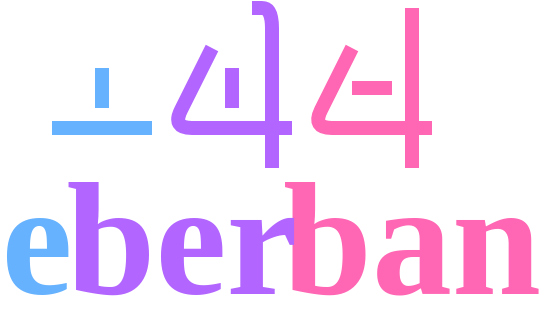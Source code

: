 <mxfile version="13.3.1" type="device" pages="2"><diagram name="long" id="2bqLPcFEiWsmac07kQbq"><mxGraphModel dx="749" dy="599" grid="1" gridSize="5" guides="0" tooltips="1" connect="0" arrows="0" fold="1" page="0" pageScale="1" pageWidth="850" pageHeight="1100" background="none" math="0" shadow="0" extFonts="Rajdhani^https://fonts.googleapis.com/css?family=Rajdhani"><root><mxCell id="RlufTSWeWx0UpjPHfSFb-0"/><mxCell id="RlufTSWeWx0UpjPHfSFb-1" parent="RlufTSWeWx0UpjPHfSFb-0"/><mxCell id="e7PtP8pCDyT8v4LV35DG-0" value="e" style="text;html=1;strokeColor=none;fillColor=none;align=center;verticalAlign=middle;whiteSpace=wrap;rounded=0;fontFamily=Rajdhani;fontSize=80;fontStyle=1;spacingBottom=0;labelBorderColor=none;fontColor=#66B2FF;" parent="RlufTSWeWx0UpjPHfSFb-1" vertex="1"><mxGeometry x="350" y="280" width="35" height="50" as="geometry"/></mxCell><mxCell id="e7PtP8pCDyT8v4LV35DG-6" value="ban" style="text;html=1;strokeColor=none;fillColor=none;align=center;verticalAlign=middle;whiteSpace=wrap;rounded=0;fontFamily=Rajdhani;fontSize=80;fontStyle=1;spacingBottom=0;labelBorderColor=none;fontColor=#FF66B3;" parent="RlufTSWeWx0UpjPHfSFb-1" vertex="1"><mxGeometry x="510" y="280" width="90" height="50" as="geometry"/></mxCell><mxCell id="_iZrnR4Oyr_qLgfukFBI-2" value="ber" style="text;html=1;strokeColor=none;fillColor=none;align=center;verticalAlign=middle;whiteSpace=wrap;rounded=0;fontFamily=Rajdhani;fontSize=80;fontStyle=1;spacingBottom=0;labelBorderColor=none;fontColor=#B266FF;" parent="RlufTSWeWx0UpjPHfSFb-1" vertex="1"><mxGeometry x="405" y="280" width="70" height="50" as="geometry"/></mxCell><mxCell id="A6bUahSPiG_Mu_mx8nb9-0" style="edgeStyle=none;rounded=0;orthogonalLoop=1;jettySize=auto;html=1;startArrow=none;startFill=0;startSize=5;endArrow=none;endFill=0;endSize=0;targetPerimeterSpacing=0;strokeWidth=7;fontFamily=Rajdhani;fontSize=50;strokeColor=#66B2FF;" edge="1" parent="RlufTSWeWx0UpjPHfSFb-1"><mxGeometry relative="1" as="geometry"><mxPoint x="425" y="250" as="sourcePoint"/><mxPoint x="375" y="250" as="targetPoint"/></mxGeometry></mxCell><mxCell id="A6bUahSPiG_Mu_mx8nb9-1" style="edgeStyle=none;rounded=0;orthogonalLoop=1;jettySize=auto;html=1;startArrow=none;startFill=0;startSize=5;endArrow=none;endFill=0;endSize=0;targetPerimeterSpacing=0;strokeWidth=7;fontFamily=Rajdhani;fontSize=50;strokeColor=#66B2FF;" edge="1" parent="RlufTSWeWx0UpjPHfSFb-1"><mxGeometry relative="1" as="geometry"><mxPoint x="400" y="240" as="targetPoint"/><Array as="points"/><mxPoint x="400" y="220" as="sourcePoint"/></mxGeometry></mxCell><mxCell id="A6bUahSPiG_Mu_mx8nb9-2" style="edgeStyle=none;rounded=1;orthogonalLoop=1;jettySize=auto;html=1;startArrow=none;startFill=0;startSize=5;endArrow=none;endFill=0;endSize=0;targetPerimeterSpacing=0;strokeWidth=7;fontFamily=Rajdhani;fontSize=50;strokeColor=#B266FF;" edge="1" parent="RlufTSWeWx0UpjPHfSFb-1"><mxGeometry relative="1" as="geometry"><mxPoint x="495" y="250" as="targetPoint"/><Array as="points"><mxPoint x="435" y="250"/></Array><mxPoint x="455" y="210" as="sourcePoint"/></mxGeometry></mxCell><mxCell id="A6bUahSPiG_Mu_mx8nb9-3" style="edgeStyle=none;rounded=0;orthogonalLoop=1;jettySize=auto;html=1;startArrow=none;startFill=0;startSize=5;endArrow=none;endFill=0;endSize=0;targetPerimeterSpacing=0;strokeWidth=7;fontFamily=Rajdhani;fontSize=50;strokeColor=#B266FF;" edge="1" parent="RlufTSWeWx0UpjPHfSFb-1"><mxGeometry relative="1" as="geometry"><mxPoint x="465" y="240" as="targetPoint"/><Array as="points"/><mxPoint x="465" y="220" as="sourcePoint"/></mxGeometry></mxCell><mxCell id="A6bUahSPiG_Mu_mx8nb9-4" style="edgeStyle=none;rounded=1;orthogonalLoop=1;jettySize=auto;html=1;startArrow=none;startFill=0;startSize=5;endArrow=none;endFill=0;endSize=0;targetPerimeterSpacing=0;strokeWidth=7;fontFamily=Rajdhani;fontSize=50;strokeColor=#B266FF;" edge="1" parent="RlufTSWeWx0UpjPHfSFb-1"><mxGeometry relative="1" as="geometry"><mxPoint x="485" y="270" as="targetPoint"/><Array as="points"><mxPoint x="485" y="190"/></Array><mxPoint x="475" y="190" as="sourcePoint"/></mxGeometry></mxCell><mxCell id="A6bUahSPiG_Mu_mx8nb9-5" style="edgeStyle=none;rounded=1;orthogonalLoop=1;jettySize=auto;html=1;startArrow=none;startFill=0;startSize=5;endArrow=none;endFill=0;endSize=0;targetPerimeterSpacing=0;strokeWidth=7;fontFamily=Rajdhani;fontSize=50;strokeColor=#FF66B3;" edge="1" parent="RlufTSWeWx0UpjPHfSFb-1"><mxGeometry relative="1" as="geometry"><mxPoint x="565" y="250" as="targetPoint"/><Array as="points"><mxPoint x="505" y="250"/></Array><mxPoint x="525" y="210" as="sourcePoint"/></mxGeometry></mxCell><mxCell id="A6bUahSPiG_Mu_mx8nb9-6" style="edgeStyle=none;rounded=0;orthogonalLoop=1;jettySize=auto;html=1;startArrow=none;startFill=0;startSize=5;endArrow=none;endFill=0;endSize=0;targetPerimeterSpacing=0;strokeWidth=7;fontFamily=Rajdhani;fontSize=50;strokeColor=#FF66B3;" edge="1" parent="RlufTSWeWx0UpjPHfSFb-1"><mxGeometry relative="1" as="geometry"><mxPoint x="545" y="230" as="targetPoint"/><Array as="points"/><mxPoint x="525" y="230" as="sourcePoint"/></mxGeometry></mxCell><mxCell id="A6bUahSPiG_Mu_mx8nb9-7" style="edgeStyle=none;rounded=0;orthogonalLoop=1;jettySize=auto;html=1;startArrow=none;startFill=0;startSize=5;endArrow=none;endFill=0;endSize=0;targetPerimeterSpacing=0;strokeWidth=7;fontFamily=Rajdhani;fontSize=50;strokeColor=#FF66B3;" edge="1" parent="RlufTSWeWx0UpjPHfSFb-1"><mxGeometry relative="1" as="geometry"><mxPoint x="555" y="270" as="targetPoint"/><Array as="points"/><mxPoint x="555" y="190" as="sourcePoint"/></mxGeometry></mxCell></root></mxGraphModel></diagram><diagram name="square" id="XD_FOVkh027whyAEmq7z"><mxGraphModel dx="749" dy="599" grid="1" gridSize="5" guides="0" tooltips="1" connect="0" arrows="0" fold="1" page="0" pageScale="1" pageWidth="850" pageHeight="1100" background="none" math="0" shadow="0" extFonts="Rajdhani^https://fonts.googleapis.com/css?family=Rajdhani"><root><mxCell id="LCGQbAdWD-Ptp7EpXu31-0"/><mxCell id="LCGQbAdWD-Ptp7EpXu31-1" parent="LCGQbAdWD-Ptp7EpXu31-0"/><mxCell id="AZkJ345SKMn3HLS_IpgU-1" value="" style="rounded=0;whiteSpace=wrap;html=1;strokeColor=none;fillColor=#66B2FF;" parent="LCGQbAdWD-Ptp7EpXu31-1" vertex="1"><mxGeometry x="320" y="120" width="300" height="80" as="geometry"/></mxCell><mxCell id="AZkJ345SKMn3HLS_IpgU-2" value="" style="rounded=0;whiteSpace=wrap;html=1;strokeColor=none;fillColor=#FF66B3;" parent="LCGQbAdWD-Ptp7EpXu31-1" vertex="1"><mxGeometry x="320" y="320" width="300" height="80" as="geometry"/></mxCell><mxCell id="rMCXqUftdRCtmg0AXZzg-0" style="edgeStyle=none;rounded=0;orthogonalLoop=1;jettySize=auto;html=1;startArrow=none;startFill=0;startSize=5;endArrow=none;endFill=0;endSize=0;targetPerimeterSpacing=0;strokeWidth=9;fontFamily=Rajdhani;fontSize=50;strokeColor=#66B2FF;" parent="LCGQbAdWD-Ptp7EpXu31-1" edge="1"><mxGeometry relative="1" as="geometry"><mxPoint x="425" y="280" as="sourcePoint"/><mxPoint x="375" y="280" as="targetPoint"/></mxGeometry></mxCell><mxCell id="rMCXqUftdRCtmg0AXZzg-1" style="edgeStyle=none;rounded=0;orthogonalLoop=1;jettySize=auto;html=1;startArrow=none;startFill=0;startSize=5;endArrow=none;endFill=0;endSize=0;targetPerimeterSpacing=0;strokeWidth=9;fontFamily=Rajdhani;fontSize=50;strokeColor=#66B2FF;" parent="LCGQbAdWD-Ptp7EpXu31-1" edge="1"><mxGeometry relative="1" as="geometry"><mxPoint x="400" y="270" as="targetPoint"/><Array as="points"/><mxPoint x="400" y="250" as="sourcePoint"/></mxGeometry></mxCell><mxCell id="rMCXqUftdRCtmg0AXZzg-2" style="edgeStyle=none;rounded=1;orthogonalLoop=1;jettySize=auto;html=1;startArrow=none;startFill=0;startSize=5;endArrow=none;endFill=0;endSize=0;targetPerimeterSpacing=0;strokeWidth=9;fontFamily=Rajdhani;fontSize=50;strokeColor=#B266FF;" parent="LCGQbAdWD-Ptp7EpXu31-1" edge="1"><mxGeometry relative="1" as="geometry"><mxPoint x="495" y="280" as="targetPoint"/><Array as="points"><mxPoint x="435" y="280"/></Array><mxPoint x="455" y="240" as="sourcePoint"/></mxGeometry></mxCell><mxCell id="rMCXqUftdRCtmg0AXZzg-3" style="edgeStyle=none;rounded=0;orthogonalLoop=1;jettySize=auto;html=1;startArrow=none;startFill=0;startSize=5;endArrow=none;endFill=0;endSize=0;targetPerimeterSpacing=0;strokeWidth=9;fontFamily=Rajdhani;fontSize=50;strokeColor=#B266FF;" parent="LCGQbAdWD-Ptp7EpXu31-1" edge="1"><mxGeometry relative="1" as="geometry"><mxPoint x="465" y="270" as="targetPoint"/><Array as="points"/><mxPoint x="465" y="250" as="sourcePoint"/></mxGeometry></mxCell><mxCell id="rMCXqUftdRCtmg0AXZzg-4" style="edgeStyle=none;rounded=1;orthogonalLoop=1;jettySize=auto;html=1;startArrow=none;startFill=0;startSize=5;endArrow=none;endFill=0;endSize=0;targetPerimeterSpacing=0;strokeWidth=9;fontFamily=Rajdhani;fontSize=50;strokeColor=#B266FF;" parent="LCGQbAdWD-Ptp7EpXu31-1" edge="1"><mxGeometry relative="1" as="geometry"><mxPoint x="485" y="300" as="targetPoint"/><Array as="points"><mxPoint x="485" y="220"/></Array><mxPoint x="470" y="220" as="sourcePoint"/></mxGeometry></mxCell><mxCell id="rMCXqUftdRCtmg0AXZzg-6" style="edgeStyle=none;rounded=1;orthogonalLoop=1;jettySize=auto;html=1;startArrow=none;startFill=0;startSize=5;endArrow=none;endFill=0;endSize=0;targetPerimeterSpacing=0;strokeWidth=9;fontFamily=Rajdhani;fontSize=50;strokeColor=#FF66B3;" parent="LCGQbAdWD-Ptp7EpXu31-1" edge="1"><mxGeometry relative="1" as="geometry"><mxPoint x="565" y="280" as="targetPoint"/><Array as="points"><mxPoint x="505" y="280"/></Array><mxPoint x="525" y="240" as="sourcePoint"/></mxGeometry></mxCell><mxCell id="rMCXqUftdRCtmg0AXZzg-7" style="edgeStyle=none;rounded=0;orthogonalLoop=1;jettySize=auto;html=1;startArrow=none;startFill=0;startSize=5;endArrow=none;endFill=0;endSize=0;targetPerimeterSpacing=0;strokeWidth=9;fontFamily=Rajdhani;fontSize=50;strokeColor=#FF66B3;" parent="LCGQbAdWD-Ptp7EpXu31-1" edge="1"><mxGeometry relative="1" as="geometry"><mxPoint x="545" y="260" as="targetPoint"/><Array as="points"/><mxPoint x="525" y="260" as="sourcePoint"/></mxGeometry></mxCell><mxCell id="rMCXqUftdRCtmg0AXZzg-8" style="edgeStyle=none;rounded=0;orthogonalLoop=1;jettySize=auto;html=1;startArrow=none;startFill=0;startSize=5;endArrow=none;endFill=0;endSize=0;targetPerimeterSpacing=0;strokeWidth=9;fontFamily=Rajdhani;fontSize=50;strokeColor=#FF66B3;" parent="LCGQbAdWD-Ptp7EpXu31-1" edge="1"><mxGeometry relative="1" as="geometry"><mxPoint x="555" y="300" as="targetPoint"/><Array as="points"/><mxPoint x="555" y="220" as="sourcePoint"/></mxGeometry></mxCell></root></mxGraphModel></diagram></mxfile>